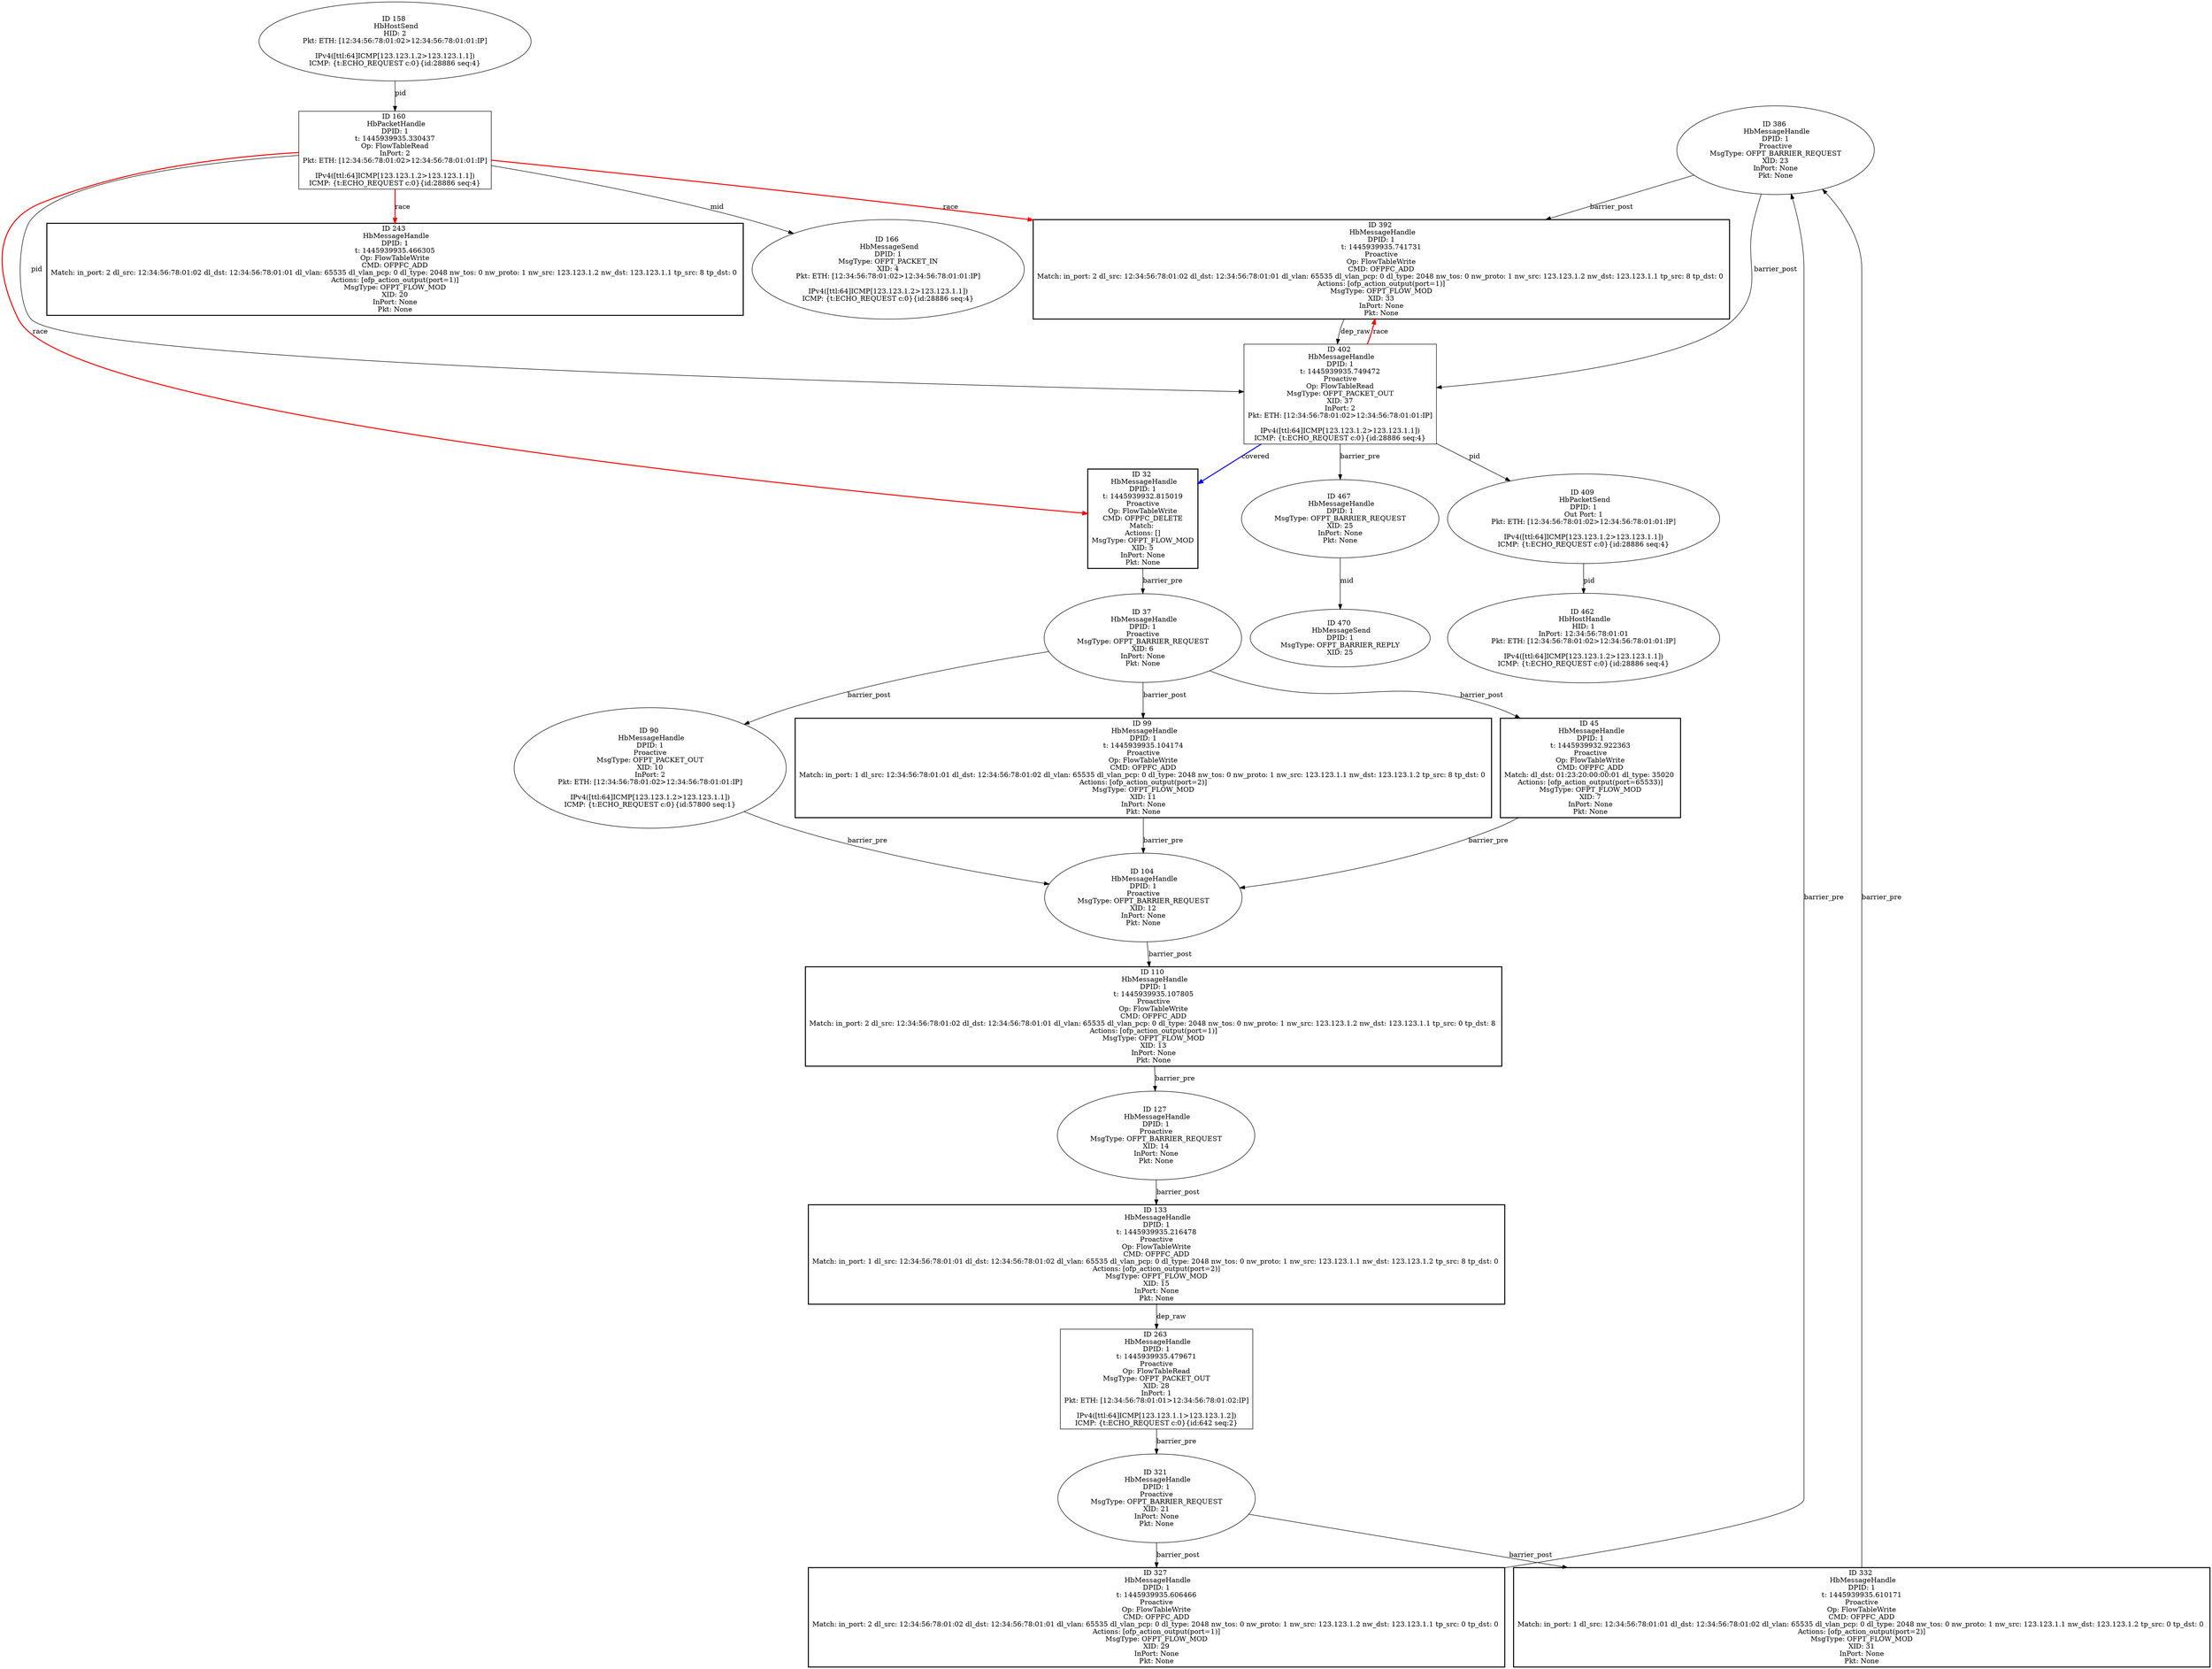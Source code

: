 strict digraph G {
386 [shape=oval, cmd_type=Proactive, event=<hb_events.HbMessageHandle object at 0x10783c3d0>, label="ID 386 
 HbMessageHandle
DPID: 1
Proactive
MsgType: OFPT_BARRIER_REQUEST
XID: 23
InPort: None
Pkt: None"];
133 [event=<hb_events.HbMessageHandle object at 0x1077a61d0>, shape=box, cmd_type=Proactive, style=bold, label="ID 133 
 HbMessageHandle
DPID: 1
t: 1445939935.216478
Proactive
Op: FlowTableWrite
CMD: OFPFC_ADD
Match: in_port: 1 dl_src: 12:34:56:78:01:01 dl_dst: 12:34:56:78:01:02 dl_vlan: 65535 dl_vlan_pcp: 0 dl_type: 2048 nw_tos: 0 nw_proto: 1 nw_src: 123.123.1.1 nw_dst: 123.123.1.2 tp_src: 8 tp_dst: 0 
Actions: [ofp_action_output(port=2)]
MsgType: OFPT_FLOW_MOD
XID: 15
InPort: None
Pkt: None"];
321 [shape=oval, cmd_type=Proactive, event=<hb_events.HbMessageHandle object at 0x10780e910>, label="ID 321 
 HbMessageHandle
DPID: 1
Proactive
MsgType: OFPT_BARRIER_REQUEST
XID: 21
InPort: None
Pkt: None"];
392 [event=<hb_events.HbMessageHandle object at 0x107834ed0>, shape=box, cmd_type=Proactive, style=bold, label="ID 392 
 HbMessageHandle
DPID: 1
t: 1445939935.741731
Proactive
Op: FlowTableWrite
CMD: OFPFC_ADD
Match: in_port: 2 dl_src: 12:34:56:78:01:02 dl_dst: 12:34:56:78:01:01 dl_vlan: 65535 dl_vlan_pcp: 0 dl_type: 2048 nw_tos: 0 nw_proto: 1 nw_src: 123.123.1.2 nw_dst: 123.123.1.1 tp_src: 8 tp_dst: 0 
Actions: [ofp_action_output(port=1)]
MsgType: OFPT_FLOW_MOD
XID: 33
InPort: None
Pkt: None"];
402 [shape=box, cmd_type=Proactive, event=<hb_events.HbMessageHandle object at 0x10783c7d0>, label="ID 402 
 HbMessageHandle
DPID: 1
t: 1445939935.749472
Proactive
Op: FlowTableRead
MsgType: OFPT_PACKET_OUT
XID: 37
InPort: 2
Pkt: ETH: [12:34:56:78:01:02>12:34:56:78:01:01:IP]

IPv4([ttl:64]ICMP[123.123.1.2>123.123.1.1])
ICMP: {t:ECHO_REQUEST c:0}{id:28886 seq:4}"];
409 [shape=oval, event=<hb_events.HbPacketSend object at 0x10784a0d0>, label="ID 409 
 HbPacketSend
DPID: 1
Out Port: 1
Pkt: ETH: [12:34:56:78:01:02>12:34:56:78:01:01:IP]

IPv4([ttl:64]ICMP[123.123.1.2>123.123.1.1])
ICMP: {t:ECHO_REQUEST c:0}{id:28886 seq:4}"];
158 [shape=oval, event=<hb_events.HbHostSend object at 0x1077b1dd0>, label="ID 158 
 HbHostSend
HID: 2
Pkt: ETH: [12:34:56:78:01:02>12:34:56:78:01:01:IP]

IPv4([ttl:64]ICMP[123.123.1.2>123.123.1.1])
ICMP: {t:ECHO_REQUEST c:0}{id:28886 seq:4}"];
160 [shape=box, event=<hb_events.HbPacketHandle object at 0x1077b8ad0>, label="ID 160 
 HbPacketHandle
DPID: 1
t: 1445939935.330437
Op: FlowTableRead
InPort: 2
Pkt: ETH: [12:34:56:78:01:02>12:34:56:78:01:01:IP]

IPv4([ttl:64]ICMP[123.123.1.2>123.123.1.1])
ICMP: {t:ECHO_REQUEST c:0}{id:28886 seq:4}"];
37 [shape=oval, cmd_type=Proactive, event=<hb_events.HbMessageHandle object at 0x107785390>, label="ID 37 
 HbMessageHandle
DPID: 1
Proactive
MsgType: OFPT_BARRIER_REQUEST
XID: 6
InPort: None
Pkt: None"];
166 [shape=oval, event=<hb_events.HbMessageSend object at 0x1077bf2d0>, label="ID 166 
 HbMessageSend
DPID: 1
MsgType: OFPT_PACKET_IN
XID: 4
Pkt: ETH: [12:34:56:78:01:02>12:34:56:78:01:01:IP]

IPv4([ttl:64]ICMP[123.123.1.2>123.123.1.1])
ICMP: {t:ECHO_REQUEST c:0}{id:28886 seq:4}"];
263 [shape=box, cmd_type=Proactive, event=<hb_events.HbMessageHandle object at 0x1077d7a90>, label="ID 263 
 HbMessageHandle
DPID: 1
t: 1445939935.479671
Proactive
Op: FlowTableRead
MsgType: OFPT_PACKET_OUT
XID: 28
InPort: 1
Pkt: ETH: [12:34:56:78:01:01>12:34:56:78:01:02:IP]

IPv4([ttl:64]ICMP[123.123.1.1>123.123.1.2])
ICMP: {t:ECHO_REQUEST c:0}{id:642 seq:2}"];
45 [event=<hb_events.HbMessageHandle object at 0x107785590>, shape=box, cmd_type=Proactive, style=bold, label="ID 45 
 HbMessageHandle
DPID: 1
t: 1445939932.922363
Proactive
Op: FlowTableWrite
CMD: OFPFC_ADD
Match: dl_dst: 01:23:20:00:00:01 dl_type: 35020 
Actions: [ofp_action_output(port=65533)]
MsgType: OFPT_FLOW_MOD
XID: 7
InPort: None
Pkt: None"];
32 [event=<hb_events.HbMessageHandle object at 0x1077850d0>, shape=box, cmd_type=Proactive, style=bold, label="ID 32 
 HbMessageHandle
DPID: 1
t: 1445939932.815019
Proactive
Op: FlowTableWrite
CMD: OFPFC_DELETE
Match: 
Actions: []
MsgType: OFPT_FLOW_MOD
XID: 5
InPort: None
Pkt: None"];
327 [event=<hb_events.HbMessageHandle object at 0x107814bd0>, shape=box, cmd_type=Proactive, style=bold, label="ID 327 
 HbMessageHandle
DPID: 1
t: 1445939935.606466
Proactive
Op: FlowTableWrite
CMD: OFPFC_ADD
Match: in_port: 2 dl_src: 12:34:56:78:01:02 dl_dst: 12:34:56:78:01:01 dl_vlan: 65535 dl_vlan_pcp: 0 dl_type: 2048 nw_tos: 0 nw_proto: 1 nw_src: 123.123.1.2 nw_dst: 123.123.1.1 tp_src: 0 tp_dst: 0 
Actions: [ofp_action_output(port=1)]
MsgType: OFPT_FLOW_MOD
XID: 29
InPort: None
Pkt: None"];
332 [event=<hb_events.HbMessageHandle object at 0x10780e150>, shape=box, cmd_type=Proactive, style=bold, label="ID 332 
 HbMessageHandle
DPID: 1
t: 1445939935.610171
Proactive
Op: FlowTableWrite
CMD: OFPFC_ADD
Match: in_port: 1 dl_src: 12:34:56:78:01:01 dl_dst: 12:34:56:78:01:02 dl_vlan: 65535 dl_vlan_pcp: 0 dl_type: 2048 nw_tos: 0 nw_proto: 1 nw_src: 123.123.1.1 nw_dst: 123.123.1.2 tp_src: 0 tp_dst: 0 
Actions: [ofp_action_output(port=2)]
MsgType: OFPT_FLOW_MOD
XID: 31
InPort: None
Pkt: None"];
462 [shape=oval, event=<hb_events.HbHostHandle object at 0x107877510>, label="ID 462 
 HbHostHandle
HID: 1
InPort: 12:34:56:78:01:01
Pkt: ETH: [12:34:56:78:01:02>12:34:56:78:01:01:IP]

IPv4([ttl:64]ICMP[123.123.1.2>123.123.1.1])
ICMP: {t:ECHO_REQUEST c:0}{id:28886 seq:4}"];
467 [shape=oval, event=<hb_events.HbMessageHandle object at 0x10787cbd0>, label="ID 467 
 HbMessageHandle
DPID: 1
MsgType: OFPT_BARRIER_REQUEST
XID: 25
InPort: None
Pkt: None"];
470 [shape=oval, event=<hb_events.HbMessageSend object at 0x10787cc50>, label="ID 470 
 HbMessageSend
DPID: 1
MsgType: OFPT_BARRIER_REPLY
XID: 25"];
90 [shape=oval, cmd_type=Proactive, event=<hb_events.HbMessageHandle object at 0x10779a3d0>, label="ID 90 
 HbMessageHandle
DPID: 1
Proactive
MsgType: OFPT_PACKET_OUT
XID: 10
InPort: 2
Pkt: ETH: [12:34:56:78:01:02>12:34:56:78:01:01:IP]

IPv4([ttl:64]ICMP[123.123.1.2>123.123.1.1])
ICMP: {t:ECHO_REQUEST c:0}{id:57800 seq:1}"];
99 [event=<hb_events.HbMessageHandle object at 0x10779ac90>, shape=box, cmd_type=Proactive, style=bold, label="ID 99 
 HbMessageHandle
DPID: 1
t: 1445939935.104174
Proactive
Op: FlowTableWrite
CMD: OFPFC_ADD
Match: in_port: 1 dl_src: 12:34:56:78:01:01 dl_dst: 12:34:56:78:01:02 dl_vlan: 65535 dl_vlan_pcp: 0 dl_type: 2048 nw_tos: 0 nw_proto: 1 nw_src: 123.123.1.1 nw_dst: 123.123.1.2 tp_src: 8 tp_dst: 0 
Actions: [ofp_action_output(port=2)]
MsgType: OFPT_FLOW_MOD
XID: 11
InPort: None
Pkt: None"];
104 [shape=oval, cmd_type=Proactive, event=<hb_events.HbMessageHandle object at 0x10779ab90>, label="ID 104 
 HbMessageHandle
DPID: 1
Proactive
MsgType: OFPT_BARRIER_REQUEST
XID: 12
InPort: None
Pkt: None"];
110 [event=<hb_events.HbMessageHandle object at 0x1077a2450>, shape=box, cmd_type=Proactive, style=bold, label="ID 110 
 HbMessageHandle
DPID: 1
t: 1445939935.107805
Proactive
Op: FlowTableWrite
CMD: OFPFC_ADD
Match: in_port: 2 dl_src: 12:34:56:78:01:02 dl_dst: 12:34:56:78:01:01 dl_vlan: 65535 dl_vlan_pcp: 0 dl_type: 2048 nw_tos: 0 nw_proto: 1 nw_src: 123.123.1.2 nw_dst: 123.123.1.1 tp_src: 0 tp_dst: 8 
Actions: [ofp_action_output(port=1)]
MsgType: OFPT_FLOW_MOD
XID: 13
InPort: None
Pkt: None"];
243 [shape=box, style=bold, event=<hb_events.HbMessageHandle object at 0x1077d9e10>, label="ID 243 
 HbMessageHandle
DPID: 1
t: 1445939935.466305
Op: FlowTableWrite
CMD: OFPFC_ADD
Match: in_port: 2 dl_src: 12:34:56:78:01:02 dl_dst: 12:34:56:78:01:01 dl_vlan: 65535 dl_vlan_pcp: 0 dl_type: 2048 nw_tos: 0 nw_proto: 1 nw_src: 123.123.1.2 nw_dst: 123.123.1.1 tp_src: 8 tp_dst: 0 
Actions: [ofp_action_output(port=1)]
MsgType: OFPT_FLOW_MOD
XID: 20
InPort: None
Pkt: None"];
127 [shape=oval, cmd_type=Proactive, event=<hb_events.HbMessageHandle object at 0x1077a2f50>, label="ID 127 
 HbMessageHandle
DPID: 1
Proactive
MsgType: OFPT_BARRIER_REQUEST
XID: 14
InPort: None
Pkt: None"];
386 -> 392  [rel=barrier_post, label=barrier_post];
386 -> 402  [rel=barrier_post, label=barrier_post];
133 -> 263  [rel=dep_raw, label=dep_raw];
321 -> 332  [rel=barrier_post, label=barrier_post];
321 -> 327  [rel=barrier_post, label=barrier_post];
392 -> 402  [rel=dep_raw, label=dep_raw];
402 -> 32  [harmful=True, color=blue, style=bold, rel=covered, label=covered];
402 -> 409  [rel=pid, label=pid];
402 -> 392  [harmful=True, color=red, style=bold, rel=race, label=race];
402 -> 467  [rel=barrier_pre, label=barrier_pre];
409 -> 462  [rel=pid, label=pid];
158 -> 160  [rel=pid, label=pid];
160 -> 32  [harmful=True, color=red, style=bold, rel=race, label=race];
160 -> 392  [harmful=True, color=red, style=bold, rel=race, label=race];
160 -> 402  [rel=pid, label=pid];
160 -> 243  [harmful=True, color=red, style=bold, rel=race, label=race];
160 -> 166  [rel=mid, label=mid];
37 -> 90  [rel=barrier_post, label=barrier_post];
37 -> 99  [rel=barrier_post, label=barrier_post];
37 -> 45  [rel=barrier_post, label=barrier_post];
263 -> 321  [rel=barrier_pre, label=barrier_pre];
45 -> 104  [rel=barrier_pre, label=barrier_pre];
32 -> 37  [rel=barrier_pre, label=barrier_pre];
327 -> 386  [rel=barrier_pre, label=barrier_pre];
332 -> 386  [rel=barrier_pre, label=barrier_pre];
467 -> 470  [rel=mid, label=mid];
90 -> 104  [rel=barrier_pre, label=barrier_pre];
99 -> 104  [rel=barrier_pre, label=barrier_pre];
104 -> 110  [rel=barrier_post, label=barrier_post];
110 -> 127  [rel=barrier_pre, label=barrier_pre];
127 -> 133  [rel=barrier_post, label=barrier_post];
}
